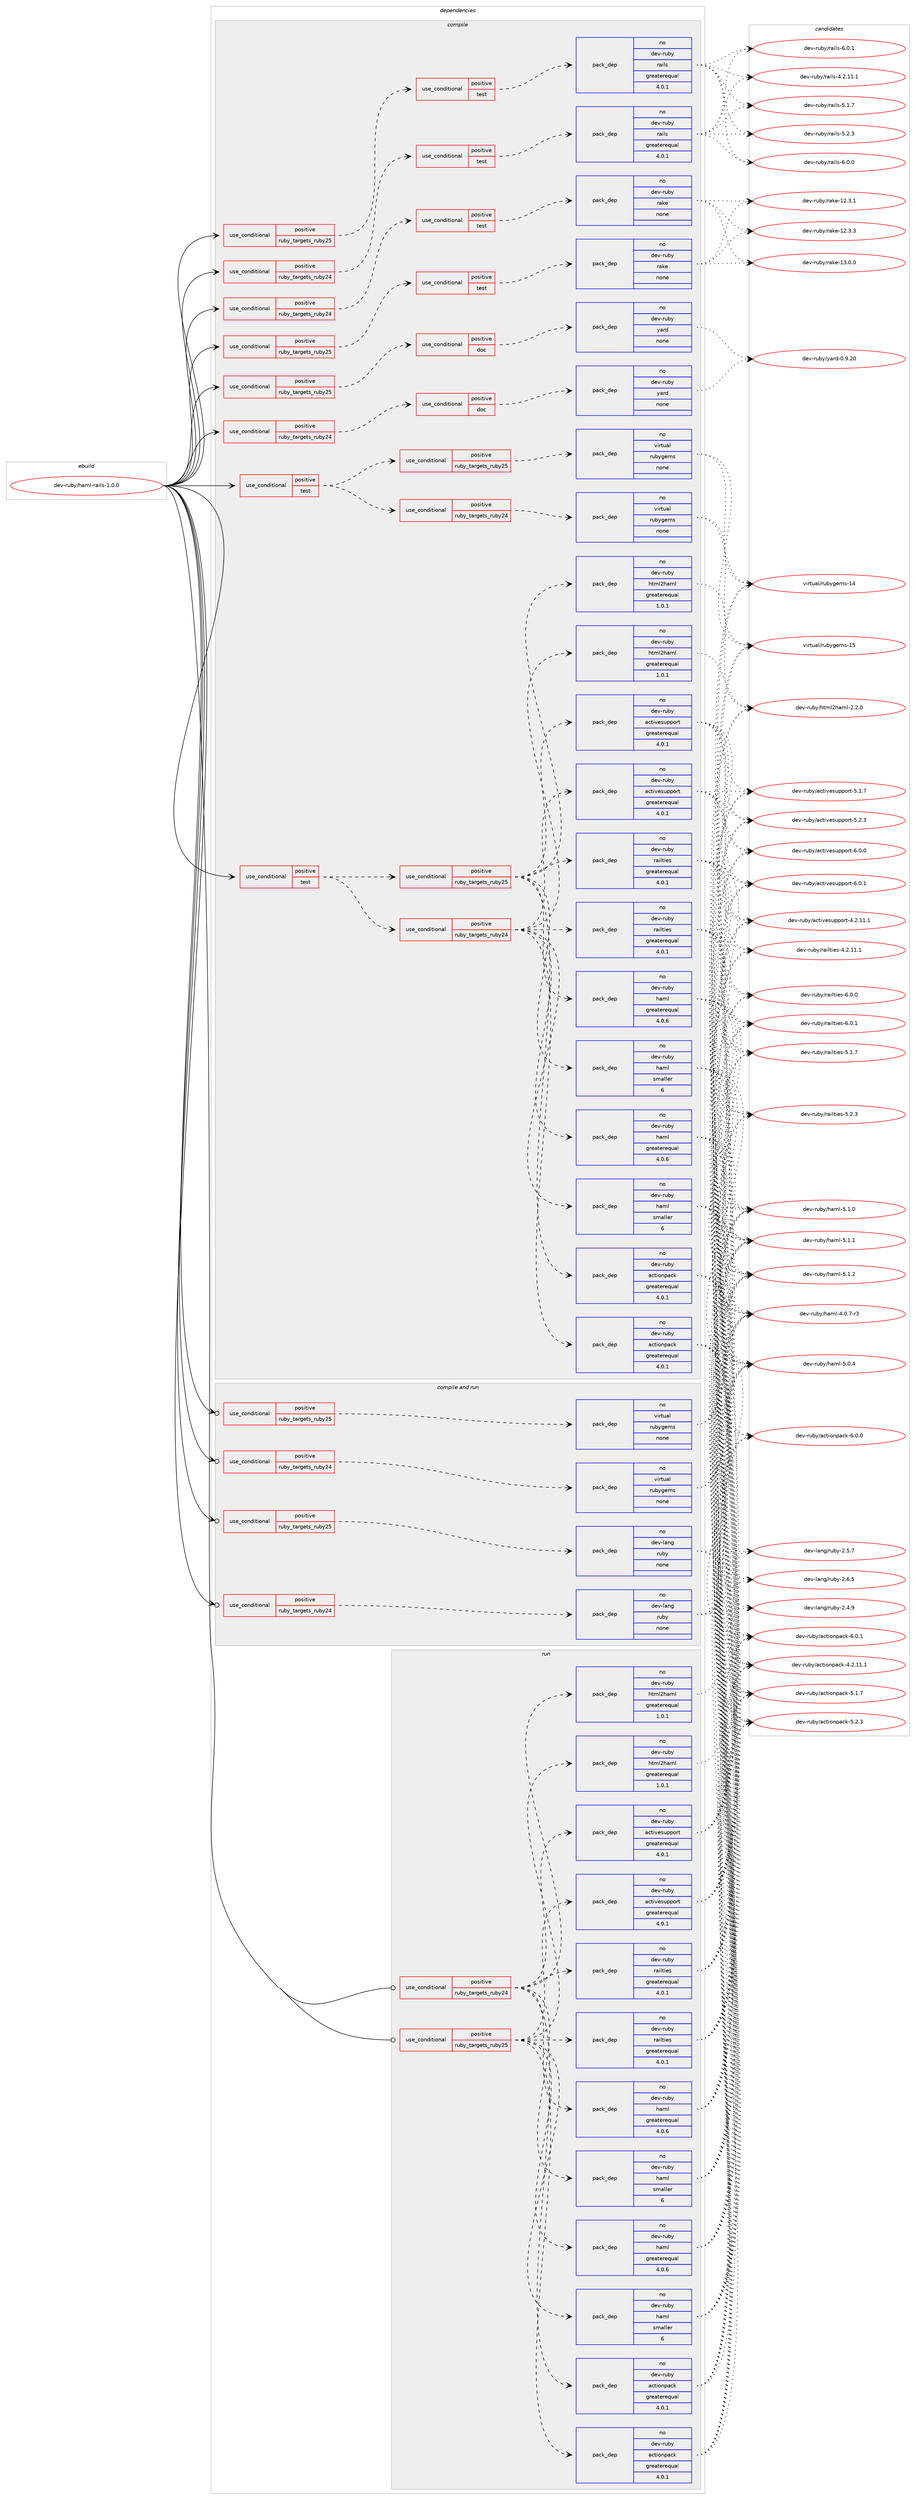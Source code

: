digraph prolog {

# *************
# Graph options
# *************

newrank=true;
concentrate=true;
compound=true;
graph [rankdir=LR,fontname=Helvetica,fontsize=10,ranksep=1.5];#, ranksep=2.5, nodesep=0.2];
edge  [arrowhead=vee];
node  [fontname=Helvetica,fontsize=10];

# **********
# The ebuild
# **********

subgraph cluster_leftcol {
color=gray;
rank=same;
label=<<i>ebuild</i>>;
id [label="dev-ruby/haml-rails-1.0.0", color=red, width=4, href="../dev-ruby/haml-rails-1.0.0.svg"];
}

# ****************
# The dependencies
# ****************

subgraph cluster_midcol {
color=gray;
label=<<i>dependencies</i>>;
subgraph cluster_compile {
fillcolor="#eeeeee";
style=filled;
label=<<i>compile</i>>;
subgraph cond164340 {
dependency689088 [label=<<TABLE BORDER="0" CELLBORDER="1" CELLSPACING="0" CELLPADDING="4"><TR><TD ROWSPAN="3" CELLPADDING="10">use_conditional</TD></TR><TR><TD>positive</TD></TR><TR><TD>ruby_targets_ruby24</TD></TR></TABLE>>, shape=none, color=red];
subgraph cond164341 {
dependency689089 [label=<<TABLE BORDER="0" CELLBORDER="1" CELLSPACING="0" CELLPADDING="4"><TR><TD ROWSPAN="3" CELLPADDING="10">use_conditional</TD></TR><TR><TD>positive</TD></TR><TR><TD>doc</TD></TR></TABLE>>, shape=none, color=red];
subgraph pack512781 {
dependency689090 [label=<<TABLE BORDER="0" CELLBORDER="1" CELLSPACING="0" CELLPADDING="4" WIDTH="220"><TR><TD ROWSPAN="6" CELLPADDING="30">pack_dep</TD></TR><TR><TD WIDTH="110">no</TD></TR><TR><TD>dev-ruby</TD></TR><TR><TD>yard</TD></TR><TR><TD>none</TD></TR><TR><TD></TD></TR></TABLE>>, shape=none, color=blue];
}
dependency689089:e -> dependency689090:w [weight=20,style="dashed",arrowhead="vee"];
}
dependency689088:e -> dependency689089:w [weight=20,style="dashed",arrowhead="vee"];
}
id:e -> dependency689088:w [weight=20,style="solid",arrowhead="vee"];
subgraph cond164342 {
dependency689091 [label=<<TABLE BORDER="0" CELLBORDER="1" CELLSPACING="0" CELLPADDING="4"><TR><TD ROWSPAN="3" CELLPADDING="10">use_conditional</TD></TR><TR><TD>positive</TD></TR><TR><TD>ruby_targets_ruby24</TD></TR></TABLE>>, shape=none, color=red];
subgraph cond164343 {
dependency689092 [label=<<TABLE BORDER="0" CELLBORDER="1" CELLSPACING="0" CELLPADDING="4"><TR><TD ROWSPAN="3" CELLPADDING="10">use_conditional</TD></TR><TR><TD>positive</TD></TR><TR><TD>test</TD></TR></TABLE>>, shape=none, color=red];
subgraph pack512782 {
dependency689093 [label=<<TABLE BORDER="0" CELLBORDER="1" CELLSPACING="0" CELLPADDING="4" WIDTH="220"><TR><TD ROWSPAN="6" CELLPADDING="30">pack_dep</TD></TR><TR><TD WIDTH="110">no</TD></TR><TR><TD>dev-ruby</TD></TR><TR><TD>rails</TD></TR><TR><TD>greaterequal</TD></TR><TR><TD>4.0.1</TD></TR></TABLE>>, shape=none, color=blue];
}
dependency689092:e -> dependency689093:w [weight=20,style="dashed",arrowhead="vee"];
}
dependency689091:e -> dependency689092:w [weight=20,style="dashed",arrowhead="vee"];
}
id:e -> dependency689091:w [weight=20,style="solid",arrowhead="vee"];
subgraph cond164344 {
dependency689094 [label=<<TABLE BORDER="0" CELLBORDER="1" CELLSPACING="0" CELLPADDING="4"><TR><TD ROWSPAN="3" CELLPADDING="10">use_conditional</TD></TR><TR><TD>positive</TD></TR><TR><TD>ruby_targets_ruby24</TD></TR></TABLE>>, shape=none, color=red];
subgraph cond164345 {
dependency689095 [label=<<TABLE BORDER="0" CELLBORDER="1" CELLSPACING="0" CELLPADDING="4"><TR><TD ROWSPAN="3" CELLPADDING="10">use_conditional</TD></TR><TR><TD>positive</TD></TR><TR><TD>test</TD></TR></TABLE>>, shape=none, color=red];
subgraph pack512783 {
dependency689096 [label=<<TABLE BORDER="0" CELLBORDER="1" CELLSPACING="0" CELLPADDING="4" WIDTH="220"><TR><TD ROWSPAN="6" CELLPADDING="30">pack_dep</TD></TR><TR><TD WIDTH="110">no</TD></TR><TR><TD>dev-ruby</TD></TR><TR><TD>rake</TD></TR><TR><TD>none</TD></TR><TR><TD></TD></TR></TABLE>>, shape=none, color=blue];
}
dependency689095:e -> dependency689096:w [weight=20,style="dashed",arrowhead="vee"];
}
dependency689094:e -> dependency689095:w [weight=20,style="dashed",arrowhead="vee"];
}
id:e -> dependency689094:w [weight=20,style="solid",arrowhead="vee"];
subgraph cond164346 {
dependency689097 [label=<<TABLE BORDER="0" CELLBORDER="1" CELLSPACING="0" CELLPADDING="4"><TR><TD ROWSPAN="3" CELLPADDING="10">use_conditional</TD></TR><TR><TD>positive</TD></TR><TR><TD>ruby_targets_ruby25</TD></TR></TABLE>>, shape=none, color=red];
subgraph cond164347 {
dependency689098 [label=<<TABLE BORDER="0" CELLBORDER="1" CELLSPACING="0" CELLPADDING="4"><TR><TD ROWSPAN="3" CELLPADDING="10">use_conditional</TD></TR><TR><TD>positive</TD></TR><TR><TD>doc</TD></TR></TABLE>>, shape=none, color=red];
subgraph pack512784 {
dependency689099 [label=<<TABLE BORDER="0" CELLBORDER="1" CELLSPACING="0" CELLPADDING="4" WIDTH="220"><TR><TD ROWSPAN="6" CELLPADDING="30">pack_dep</TD></TR><TR><TD WIDTH="110">no</TD></TR><TR><TD>dev-ruby</TD></TR><TR><TD>yard</TD></TR><TR><TD>none</TD></TR><TR><TD></TD></TR></TABLE>>, shape=none, color=blue];
}
dependency689098:e -> dependency689099:w [weight=20,style="dashed",arrowhead="vee"];
}
dependency689097:e -> dependency689098:w [weight=20,style="dashed",arrowhead="vee"];
}
id:e -> dependency689097:w [weight=20,style="solid",arrowhead="vee"];
subgraph cond164348 {
dependency689100 [label=<<TABLE BORDER="0" CELLBORDER="1" CELLSPACING="0" CELLPADDING="4"><TR><TD ROWSPAN="3" CELLPADDING="10">use_conditional</TD></TR><TR><TD>positive</TD></TR><TR><TD>ruby_targets_ruby25</TD></TR></TABLE>>, shape=none, color=red];
subgraph cond164349 {
dependency689101 [label=<<TABLE BORDER="0" CELLBORDER="1" CELLSPACING="0" CELLPADDING="4"><TR><TD ROWSPAN="3" CELLPADDING="10">use_conditional</TD></TR><TR><TD>positive</TD></TR><TR><TD>test</TD></TR></TABLE>>, shape=none, color=red];
subgraph pack512785 {
dependency689102 [label=<<TABLE BORDER="0" CELLBORDER="1" CELLSPACING="0" CELLPADDING="4" WIDTH="220"><TR><TD ROWSPAN="6" CELLPADDING="30">pack_dep</TD></TR><TR><TD WIDTH="110">no</TD></TR><TR><TD>dev-ruby</TD></TR><TR><TD>rails</TD></TR><TR><TD>greaterequal</TD></TR><TR><TD>4.0.1</TD></TR></TABLE>>, shape=none, color=blue];
}
dependency689101:e -> dependency689102:w [weight=20,style="dashed",arrowhead="vee"];
}
dependency689100:e -> dependency689101:w [weight=20,style="dashed",arrowhead="vee"];
}
id:e -> dependency689100:w [weight=20,style="solid",arrowhead="vee"];
subgraph cond164350 {
dependency689103 [label=<<TABLE BORDER="0" CELLBORDER="1" CELLSPACING="0" CELLPADDING="4"><TR><TD ROWSPAN="3" CELLPADDING="10">use_conditional</TD></TR><TR><TD>positive</TD></TR><TR><TD>ruby_targets_ruby25</TD></TR></TABLE>>, shape=none, color=red];
subgraph cond164351 {
dependency689104 [label=<<TABLE BORDER="0" CELLBORDER="1" CELLSPACING="0" CELLPADDING="4"><TR><TD ROWSPAN="3" CELLPADDING="10">use_conditional</TD></TR><TR><TD>positive</TD></TR><TR><TD>test</TD></TR></TABLE>>, shape=none, color=red];
subgraph pack512786 {
dependency689105 [label=<<TABLE BORDER="0" CELLBORDER="1" CELLSPACING="0" CELLPADDING="4" WIDTH="220"><TR><TD ROWSPAN="6" CELLPADDING="30">pack_dep</TD></TR><TR><TD WIDTH="110">no</TD></TR><TR><TD>dev-ruby</TD></TR><TR><TD>rake</TD></TR><TR><TD>none</TD></TR><TR><TD></TD></TR></TABLE>>, shape=none, color=blue];
}
dependency689104:e -> dependency689105:w [weight=20,style="dashed",arrowhead="vee"];
}
dependency689103:e -> dependency689104:w [weight=20,style="dashed",arrowhead="vee"];
}
id:e -> dependency689103:w [weight=20,style="solid",arrowhead="vee"];
subgraph cond164352 {
dependency689106 [label=<<TABLE BORDER="0" CELLBORDER="1" CELLSPACING="0" CELLPADDING="4"><TR><TD ROWSPAN="3" CELLPADDING="10">use_conditional</TD></TR><TR><TD>positive</TD></TR><TR><TD>test</TD></TR></TABLE>>, shape=none, color=red];
subgraph cond164353 {
dependency689107 [label=<<TABLE BORDER="0" CELLBORDER="1" CELLSPACING="0" CELLPADDING="4"><TR><TD ROWSPAN="3" CELLPADDING="10">use_conditional</TD></TR><TR><TD>positive</TD></TR><TR><TD>ruby_targets_ruby24</TD></TR></TABLE>>, shape=none, color=red];
subgraph pack512787 {
dependency689108 [label=<<TABLE BORDER="0" CELLBORDER="1" CELLSPACING="0" CELLPADDING="4" WIDTH="220"><TR><TD ROWSPAN="6" CELLPADDING="30">pack_dep</TD></TR><TR><TD WIDTH="110">no</TD></TR><TR><TD>dev-ruby</TD></TR><TR><TD>actionpack</TD></TR><TR><TD>greaterequal</TD></TR><TR><TD>4.0.1</TD></TR></TABLE>>, shape=none, color=blue];
}
dependency689107:e -> dependency689108:w [weight=20,style="dashed",arrowhead="vee"];
subgraph pack512788 {
dependency689109 [label=<<TABLE BORDER="0" CELLBORDER="1" CELLSPACING="0" CELLPADDING="4" WIDTH="220"><TR><TD ROWSPAN="6" CELLPADDING="30">pack_dep</TD></TR><TR><TD WIDTH="110">no</TD></TR><TR><TD>dev-ruby</TD></TR><TR><TD>activesupport</TD></TR><TR><TD>greaterequal</TD></TR><TR><TD>4.0.1</TD></TR></TABLE>>, shape=none, color=blue];
}
dependency689107:e -> dependency689109:w [weight=20,style="dashed",arrowhead="vee"];
subgraph pack512789 {
dependency689110 [label=<<TABLE BORDER="0" CELLBORDER="1" CELLSPACING="0" CELLPADDING="4" WIDTH="220"><TR><TD ROWSPAN="6" CELLPADDING="30">pack_dep</TD></TR><TR><TD WIDTH="110">no</TD></TR><TR><TD>dev-ruby</TD></TR><TR><TD>railties</TD></TR><TR><TD>greaterequal</TD></TR><TR><TD>4.0.1</TD></TR></TABLE>>, shape=none, color=blue];
}
dependency689107:e -> dependency689110:w [weight=20,style="dashed",arrowhead="vee"];
subgraph pack512790 {
dependency689111 [label=<<TABLE BORDER="0" CELLBORDER="1" CELLSPACING="0" CELLPADDING="4" WIDTH="220"><TR><TD ROWSPAN="6" CELLPADDING="30">pack_dep</TD></TR><TR><TD WIDTH="110">no</TD></TR><TR><TD>dev-ruby</TD></TR><TR><TD>haml</TD></TR><TR><TD>greaterequal</TD></TR><TR><TD>4.0.6</TD></TR></TABLE>>, shape=none, color=blue];
}
dependency689107:e -> dependency689111:w [weight=20,style="dashed",arrowhead="vee"];
subgraph pack512791 {
dependency689112 [label=<<TABLE BORDER="0" CELLBORDER="1" CELLSPACING="0" CELLPADDING="4" WIDTH="220"><TR><TD ROWSPAN="6" CELLPADDING="30">pack_dep</TD></TR><TR><TD WIDTH="110">no</TD></TR><TR><TD>dev-ruby</TD></TR><TR><TD>haml</TD></TR><TR><TD>smaller</TD></TR><TR><TD>6</TD></TR></TABLE>>, shape=none, color=blue];
}
dependency689107:e -> dependency689112:w [weight=20,style="dashed",arrowhead="vee"];
subgraph pack512792 {
dependency689113 [label=<<TABLE BORDER="0" CELLBORDER="1" CELLSPACING="0" CELLPADDING="4" WIDTH="220"><TR><TD ROWSPAN="6" CELLPADDING="30">pack_dep</TD></TR><TR><TD WIDTH="110">no</TD></TR><TR><TD>dev-ruby</TD></TR><TR><TD>html2haml</TD></TR><TR><TD>greaterequal</TD></TR><TR><TD>1.0.1</TD></TR></TABLE>>, shape=none, color=blue];
}
dependency689107:e -> dependency689113:w [weight=20,style="dashed",arrowhead="vee"];
}
dependency689106:e -> dependency689107:w [weight=20,style="dashed",arrowhead="vee"];
subgraph cond164354 {
dependency689114 [label=<<TABLE BORDER="0" CELLBORDER="1" CELLSPACING="0" CELLPADDING="4"><TR><TD ROWSPAN="3" CELLPADDING="10">use_conditional</TD></TR><TR><TD>positive</TD></TR><TR><TD>ruby_targets_ruby25</TD></TR></TABLE>>, shape=none, color=red];
subgraph pack512793 {
dependency689115 [label=<<TABLE BORDER="0" CELLBORDER="1" CELLSPACING="0" CELLPADDING="4" WIDTH="220"><TR><TD ROWSPAN="6" CELLPADDING="30">pack_dep</TD></TR><TR><TD WIDTH="110">no</TD></TR><TR><TD>dev-ruby</TD></TR><TR><TD>actionpack</TD></TR><TR><TD>greaterequal</TD></TR><TR><TD>4.0.1</TD></TR></TABLE>>, shape=none, color=blue];
}
dependency689114:e -> dependency689115:w [weight=20,style="dashed",arrowhead="vee"];
subgraph pack512794 {
dependency689116 [label=<<TABLE BORDER="0" CELLBORDER="1" CELLSPACING="0" CELLPADDING="4" WIDTH="220"><TR><TD ROWSPAN="6" CELLPADDING="30">pack_dep</TD></TR><TR><TD WIDTH="110">no</TD></TR><TR><TD>dev-ruby</TD></TR><TR><TD>activesupport</TD></TR><TR><TD>greaterequal</TD></TR><TR><TD>4.0.1</TD></TR></TABLE>>, shape=none, color=blue];
}
dependency689114:e -> dependency689116:w [weight=20,style="dashed",arrowhead="vee"];
subgraph pack512795 {
dependency689117 [label=<<TABLE BORDER="0" CELLBORDER="1" CELLSPACING="0" CELLPADDING="4" WIDTH="220"><TR><TD ROWSPAN="6" CELLPADDING="30">pack_dep</TD></TR><TR><TD WIDTH="110">no</TD></TR><TR><TD>dev-ruby</TD></TR><TR><TD>railties</TD></TR><TR><TD>greaterequal</TD></TR><TR><TD>4.0.1</TD></TR></TABLE>>, shape=none, color=blue];
}
dependency689114:e -> dependency689117:w [weight=20,style="dashed",arrowhead="vee"];
subgraph pack512796 {
dependency689118 [label=<<TABLE BORDER="0" CELLBORDER="1" CELLSPACING="0" CELLPADDING="4" WIDTH="220"><TR><TD ROWSPAN="6" CELLPADDING="30">pack_dep</TD></TR><TR><TD WIDTH="110">no</TD></TR><TR><TD>dev-ruby</TD></TR><TR><TD>haml</TD></TR><TR><TD>greaterequal</TD></TR><TR><TD>4.0.6</TD></TR></TABLE>>, shape=none, color=blue];
}
dependency689114:e -> dependency689118:w [weight=20,style="dashed",arrowhead="vee"];
subgraph pack512797 {
dependency689119 [label=<<TABLE BORDER="0" CELLBORDER="1" CELLSPACING="0" CELLPADDING="4" WIDTH="220"><TR><TD ROWSPAN="6" CELLPADDING="30">pack_dep</TD></TR><TR><TD WIDTH="110">no</TD></TR><TR><TD>dev-ruby</TD></TR><TR><TD>haml</TD></TR><TR><TD>smaller</TD></TR><TR><TD>6</TD></TR></TABLE>>, shape=none, color=blue];
}
dependency689114:e -> dependency689119:w [weight=20,style="dashed",arrowhead="vee"];
subgraph pack512798 {
dependency689120 [label=<<TABLE BORDER="0" CELLBORDER="1" CELLSPACING="0" CELLPADDING="4" WIDTH="220"><TR><TD ROWSPAN="6" CELLPADDING="30">pack_dep</TD></TR><TR><TD WIDTH="110">no</TD></TR><TR><TD>dev-ruby</TD></TR><TR><TD>html2haml</TD></TR><TR><TD>greaterequal</TD></TR><TR><TD>1.0.1</TD></TR></TABLE>>, shape=none, color=blue];
}
dependency689114:e -> dependency689120:w [weight=20,style="dashed",arrowhead="vee"];
}
dependency689106:e -> dependency689114:w [weight=20,style="dashed",arrowhead="vee"];
}
id:e -> dependency689106:w [weight=20,style="solid",arrowhead="vee"];
subgraph cond164355 {
dependency689121 [label=<<TABLE BORDER="0" CELLBORDER="1" CELLSPACING="0" CELLPADDING="4"><TR><TD ROWSPAN="3" CELLPADDING="10">use_conditional</TD></TR><TR><TD>positive</TD></TR><TR><TD>test</TD></TR></TABLE>>, shape=none, color=red];
subgraph cond164356 {
dependency689122 [label=<<TABLE BORDER="0" CELLBORDER="1" CELLSPACING="0" CELLPADDING="4"><TR><TD ROWSPAN="3" CELLPADDING="10">use_conditional</TD></TR><TR><TD>positive</TD></TR><TR><TD>ruby_targets_ruby24</TD></TR></TABLE>>, shape=none, color=red];
subgraph pack512799 {
dependency689123 [label=<<TABLE BORDER="0" CELLBORDER="1" CELLSPACING="0" CELLPADDING="4" WIDTH="220"><TR><TD ROWSPAN="6" CELLPADDING="30">pack_dep</TD></TR><TR><TD WIDTH="110">no</TD></TR><TR><TD>virtual</TD></TR><TR><TD>rubygems</TD></TR><TR><TD>none</TD></TR><TR><TD></TD></TR></TABLE>>, shape=none, color=blue];
}
dependency689122:e -> dependency689123:w [weight=20,style="dashed",arrowhead="vee"];
}
dependency689121:e -> dependency689122:w [weight=20,style="dashed",arrowhead="vee"];
subgraph cond164357 {
dependency689124 [label=<<TABLE BORDER="0" CELLBORDER="1" CELLSPACING="0" CELLPADDING="4"><TR><TD ROWSPAN="3" CELLPADDING="10">use_conditional</TD></TR><TR><TD>positive</TD></TR><TR><TD>ruby_targets_ruby25</TD></TR></TABLE>>, shape=none, color=red];
subgraph pack512800 {
dependency689125 [label=<<TABLE BORDER="0" CELLBORDER="1" CELLSPACING="0" CELLPADDING="4" WIDTH="220"><TR><TD ROWSPAN="6" CELLPADDING="30">pack_dep</TD></TR><TR><TD WIDTH="110">no</TD></TR><TR><TD>virtual</TD></TR><TR><TD>rubygems</TD></TR><TR><TD>none</TD></TR><TR><TD></TD></TR></TABLE>>, shape=none, color=blue];
}
dependency689124:e -> dependency689125:w [weight=20,style="dashed",arrowhead="vee"];
}
dependency689121:e -> dependency689124:w [weight=20,style="dashed",arrowhead="vee"];
}
id:e -> dependency689121:w [weight=20,style="solid",arrowhead="vee"];
}
subgraph cluster_compileandrun {
fillcolor="#eeeeee";
style=filled;
label=<<i>compile and run</i>>;
subgraph cond164358 {
dependency689126 [label=<<TABLE BORDER="0" CELLBORDER="1" CELLSPACING="0" CELLPADDING="4"><TR><TD ROWSPAN="3" CELLPADDING="10">use_conditional</TD></TR><TR><TD>positive</TD></TR><TR><TD>ruby_targets_ruby24</TD></TR></TABLE>>, shape=none, color=red];
subgraph pack512801 {
dependency689127 [label=<<TABLE BORDER="0" CELLBORDER="1" CELLSPACING="0" CELLPADDING="4" WIDTH="220"><TR><TD ROWSPAN="6" CELLPADDING="30">pack_dep</TD></TR><TR><TD WIDTH="110">no</TD></TR><TR><TD>dev-lang</TD></TR><TR><TD>ruby</TD></TR><TR><TD>none</TD></TR><TR><TD></TD></TR></TABLE>>, shape=none, color=blue];
}
dependency689126:e -> dependency689127:w [weight=20,style="dashed",arrowhead="vee"];
}
id:e -> dependency689126:w [weight=20,style="solid",arrowhead="odotvee"];
subgraph cond164359 {
dependency689128 [label=<<TABLE BORDER="0" CELLBORDER="1" CELLSPACING="0" CELLPADDING="4"><TR><TD ROWSPAN="3" CELLPADDING="10">use_conditional</TD></TR><TR><TD>positive</TD></TR><TR><TD>ruby_targets_ruby24</TD></TR></TABLE>>, shape=none, color=red];
subgraph pack512802 {
dependency689129 [label=<<TABLE BORDER="0" CELLBORDER="1" CELLSPACING="0" CELLPADDING="4" WIDTH="220"><TR><TD ROWSPAN="6" CELLPADDING="30">pack_dep</TD></TR><TR><TD WIDTH="110">no</TD></TR><TR><TD>virtual</TD></TR><TR><TD>rubygems</TD></TR><TR><TD>none</TD></TR><TR><TD></TD></TR></TABLE>>, shape=none, color=blue];
}
dependency689128:e -> dependency689129:w [weight=20,style="dashed",arrowhead="vee"];
}
id:e -> dependency689128:w [weight=20,style="solid",arrowhead="odotvee"];
subgraph cond164360 {
dependency689130 [label=<<TABLE BORDER="0" CELLBORDER="1" CELLSPACING="0" CELLPADDING="4"><TR><TD ROWSPAN="3" CELLPADDING="10">use_conditional</TD></TR><TR><TD>positive</TD></TR><TR><TD>ruby_targets_ruby25</TD></TR></TABLE>>, shape=none, color=red];
subgraph pack512803 {
dependency689131 [label=<<TABLE BORDER="0" CELLBORDER="1" CELLSPACING="0" CELLPADDING="4" WIDTH="220"><TR><TD ROWSPAN="6" CELLPADDING="30">pack_dep</TD></TR><TR><TD WIDTH="110">no</TD></TR><TR><TD>dev-lang</TD></TR><TR><TD>ruby</TD></TR><TR><TD>none</TD></TR><TR><TD></TD></TR></TABLE>>, shape=none, color=blue];
}
dependency689130:e -> dependency689131:w [weight=20,style="dashed",arrowhead="vee"];
}
id:e -> dependency689130:w [weight=20,style="solid",arrowhead="odotvee"];
subgraph cond164361 {
dependency689132 [label=<<TABLE BORDER="0" CELLBORDER="1" CELLSPACING="0" CELLPADDING="4"><TR><TD ROWSPAN="3" CELLPADDING="10">use_conditional</TD></TR><TR><TD>positive</TD></TR><TR><TD>ruby_targets_ruby25</TD></TR></TABLE>>, shape=none, color=red];
subgraph pack512804 {
dependency689133 [label=<<TABLE BORDER="0" CELLBORDER="1" CELLSPACING="0" CELLPADDING="4" WIDTH="220"><TR><TD ROWSPAN="6" CELLPADDING="30">pack_dep</TD></TR><TR><TD WIDTH="110">no</TD></TR><TR><TD>virtual</TD></TR><TR><TD>rubygems</TD></TR><TR><TD>none</TD></TR><TR><TD></TD></TR></TABLE>>, shape=none, color=blue];
}
dependency689132:e -> dependency689133:w [weight=20,style="dashed",arrowhead="vee"];
}
id:e -> dependency689132:w [weight=20,style="solid",arrowhead="odotvee"];
}
subgraph cluster_run {
fillcolor="#eeeeee";
style=filled;
label=<<i>run</i>>;
subgraph cond164362 {
dependency689134 [label=<<TABLE BORDER="0" CELLBORDER="1" CELLSPACING="0" CELLPADDING="4"><TR><TD ROWSPAN="3" CELLPADDING="10">use_conditional</TD></TR><TR><TD>positive</TD></TR><TR><TD>ruby_targets_ruby24</TD></TR></TABLE>>, shape=none, color=red];
subgraph pack512805 {
dependency689135 [label=<<TABLE BORDER="0" CELLBORDER="1" CELLSPACING="0" CELLPADDING="4" WIDTH="220"><TR><TD ROWSPAN="6" CELLPADDING="30">pack_dep</TD></TR><TR><TD WIDTH="110">no</TD></TR><TR><TD>dev-ruby</TD></TR><TR><TD>actionpack</TD></TR><TR><TD>greaterequal</TD></TR><TR><TD>4.0.1</TD></TR></TABLE>>, shape=none, color=blue];
}
dependency689134:e -> dependency689135:w [weight=20,style="dashed",arrowhead="vee"];
subgraph pack512806 {
dependency689136 [label=<<TABLE BORDER="0" CELLBORDER="1" CELLSPACING="0" CELLPADDING="4" WIDTH="220"><TR><TD ROWSPAN="6" CELLPADDING="30">pack_dep</TD></TR><TR><TD WIDTH="110">no</TD></TR><TR><TD>dev-ruby</TD></TR><TR><TD>activesupport</TD></TR><TR><TD>greaterequal</TD></TR><TR><TD>4.0.1</TD></TR></TABLE>>, shape=none, color=blue];
}
dependency689134:e -> dependency689136:w [weight=20,style="dashed",arrowhead="vee"];
subgraph pack512807 {
dependency689137 [label=<<TABLE BORDER="0" CELLBORDER="1" CELLSPACING="0" CELLPADDING="4" WIDTH="220"><TR><TD ROWSPAN="6" CELLPADDING="30">pack_dep</TD></TR><TR><TD WIDTH="110">no</TD></TR><TR><TD>dev-ruby</TD></TR><TR><TD>railties</TD></TR><TR><TD>greaterequal</TD></TR><TR><TD>4.0.1</TD></TR></TABLE>>, shape=none, color=blue];
}
dependency689134:e -> dependency689137:w [weight=20,style="dashed",arrowhead="vee"];
subgraph pack512808 {
dependency689138 [label=<<TABLE BORDER="0" CELLBORDER="1" CELLSPACING="0" CELLPADDING="4" WIDTH="220"><TR><TD ROWSPAN="6" CELLPADDING="30">pack_dep</TD></TR><TR><TD WIDTH="110">no</TD></TR><TR><TD>dev-ruby</TD></TR><TR><TD>haml</TD></TR><TR><TD>greaterequal</TD></TR><TR><TD>4.0.6</TD></TR></TABLE>>, shape=none, color=blue];
}
dependency689134:e -> dependency689138:w [weight=20,style="dashed",arrowhead="vee"];
subgraph pack512809 {
dependency689139 [label=<<TABLE BORDER="0" CELLBORDER="1" CELLSPACING="0" CELLPADDING="4" WIDTH="220"><TR><TD ROWSPAN="6" CELLPADDING="30">pack_dep</TD></TR><TR><TD WIDTH="110">no</TD></TR><TR><TD>dev-ruby</TD></TR><TR><TD>haml</TD></TR><TR><TD>smaller</TD></TR><TR><TD>6</TD></TR></TABLE>>, shape=none, color=blue];
}
dependency689134:e -> dependency689139:w [weight=20,style="dashed",arrowhead="vee"];
subgraph pack512810 {
dependency689140 [label=<<TABLE BORDER="0" CELLBORDER="1" CELLSPACING="0" CELLPADDING="4" WIDTH="220"><TR><TD ROWSPAN="6" CELLPADDING="30">pack_dep</TD></TR><TR><TD WIDTH="110">no</TD></TR><TR><TD>dev-ruby</TD></TR><TR><TD>html2haml</TD></TR><TR><TD>greaterequal</TD></TR><TR><TD>1.0.1</TD></TR></TABLE>>, shape=none, color=blue];
}
dependency689134:e -> dependency689140:w [weight=20,style="dashed",arrowhead="vee"];
}
id:e -> dependency689134:w [weight=20,style="solid",arrowhead="odot"];
subgraph cond164363 {
dependency689141 [label=<<TABLE BORDER="0" CELLBORDER="1" CELLSPACING="0" CELLPADDING="4"><TR><TD ROWSPAN="3" CELLPADDING="10">use_conditional</TD></TR><TR><TD>positive</TD></TR><TR><TD>ruby_targets_ruby25</TD></TR></TABLE>>, shape=none, color=red];
subgraph pack512811 {
dependency689142 [label=<<TABLE BORDER="0" CELLBORDER="1" CELLSPACING="0" CELLPADDING="4" WIDTH="220"><TR><TD ROWSPAN="6" CELLPADDING="30">pack_dep</TD></TR><TR><TD WIDTH="110">no</TD></TR><TR><TD>dev-ruby</TD></TR><TR><TD>actionpack</TD></TR><TR><TD>greaterequal</TD></TR><TR><TD>4.0.1</TD></TR></TABLE>>, shape=none, color=blue];
}
dependency689141:e -> dependency689142:w [weight=20,style="dashed",arrowhead="vee"];
subgraph pack512812 {
dependency689143 [label=<<TABLE BORDER="0" CELLBORDER="1" CELLSPACING="0" CELLPADDING="4" WIDTH="220"><TR><TD ROWSPAN="6" CELLPADDING="30">pack_dep</TD></TR><TR><TD WIDTH="110">no</TD></TR><TR><TD>dev-ruby</TD></TR><TR><TD>activesupport</TD></TR><TR><TD>greaterequal</TD></TR><TR><TD>4.0.1</TD></TR></TABLE>>, shape=none, color=blue];
}
dependency689141:e -> dependency689143:w [weight=20,style="dashed",arrowhead="vee"];
subgraph pack512813 {
dependency689144 [label=<<TABLE BORDER="0" CELLBORDER="1" CELLSPACING="0" CELLPADDING="4" WIDTH="220"><TR><TD ROWSPAN="6" CELLPADDING="30">pack_dep</TD></TR><TR><TD WIDTH="110">no</TD></TR><TR><TD>dev-ruby</TD></TR><TR><TD>railties</TD></TR><TR><TD>greaterequal</TD></TR><TR><TD>4.0.1</TD></TR></TABLE>>, shape=none, color=blue];
}
dependency689141:e -> dependency689144:w [weight=20,style="dashed",arrowhead="vee"];
subgraph pack512814 {
dependency689145 [label=<<TABLE BORDER="0" CELLBORDER="1" CELLSPACING="0" CELLPADDING="4" WIDTH="220"><TR><TD ROWSPAN="6" CELLPADDING="30">pack_dep</TD></TR><TR><TD WIDTH="110">no</TD></TR><TR><TD>dev-ruby</TD></TR><TR><TD>haml</TD></TR><TR><TD>greaterequal</TD></TR><TR><TD>4.0.6</TD></TR></TABLE>>, shape=none, color=blue];
}
dependency689141:e -> dependency689145:w [weight=20,style="dashed",arrowhead="vee"];
subgraph pack512815 {
dependency689146 [label=<<TABLE BORDER="0" CELLBORDER="1" CELLSPACING="0" CELLPADDING="4" WIDTH="220"><TR><TD ROWSPAN="6" CELLPADDING="30">pack_dep</TD></TR><TR><TD WIDTH="110">no</TD></TR><TR><TD>dev-ruby</TD></TR><TR><TD>haml</TD></TR><TR><TD>smaller</TD></TR><TR><TD>6</TD></TR></TABLE>>, shape=none, color=blue];
}
dependency689141:e -> dependency689146:w [weight=20,style="dashed",arrowhead="vee"];
subgraph pack512816 {
dependency689147 [label=<<TABLE BORDER="0" CELLBORDER="1" CELLSPACING="0" CELLPADDING="4" WIDTH="220"><TR><TD ROWSPAN="6" CELLPADDING="30">pack_dep</TD></TR><TR><TD WIDTH="110">no</TD></TR><TR><TD>dev-ruby</TD></TR><TR><TD>html2haml</TD></TR><TR><TD>greaterequal</TD></TR><TR><TD>1.0.1</TD></TR></TABLE>>, shape=none, color=blue];
}
dependency689141:e -> dependency689147:w [weight=20,style="dashed",arrowhead="vee"];
}
id:e -> dependency689141:w [weight=20,style="solid",arrowhead="odot"];
}
}

# **************
# The candidates
# **************

subgraph cluster_choices {
rank=same;
color=gray;
label=<<i>candidates</i>>;

subgraph choice512781 {
color=black;
nodesep=1;
choice1001011184511411798121471219711410045484657465048 [label="dev-ruby/yard-0.9.20", color=red, width=4,href="../dev-ruby/yard-0.9.20.svg"];
dependency689090:e -> choice1001011184511411798121471219711410045484657465048:w [style=dotted,weight="100"];
}
subgraph choice512782 {
color=black;
nodesep=1;
choice10010111845114117981214711497105108115455246504649494649 [label="dev-ruby/rails-4.2.11.1", color=red, width=4,href="../dev-ruby/rails-4.2.11.1.svg"];
choice10010111845114117981214711497105108115455346494655 [label="dev-ruby/rails-5.1.7", color=red, width=4,href="../dev-ruby/rails-5.1.7.svg"];
choice10010111845114117981214711497105108115455346504651 [label="dev-ruby/rails-5.2.3", color=red, width=4,href="../dev-ruby/rails-5.2.3.svg"];
choice10010111845114117981214711497105108115455446484648 [label="dev-ruby/rails-6.0.0", color=red, width=4,href="../dev-ruby/rails-6.0.0.svg"];
choice10010111845114117981214711497105108115455446484649 [label="dev-ruby/rails-6.0.1", color=red, width=4,href="../dev-ruby/rails-6.0.1.svg"];
dependency689093:e -> choice10010111845114117981214711497105108115455246504649494649:w [style=dotted,weight="100"];
dependency689093:e -> choice10010111845114117981214711497105108115455346494655:w [style=dotted,weight="100"];
dependency689093:e -> choice10010111845114117981214711497105108115455346504651:w [style=dotted,weight="100"];
dependency689093:e -> choice10010111845114117981214711497105108115455446484648:w [style=dotted,weight="100"];
dependency689093:e -> choice10010111845114117981214711497105108115455446484649:w [style=dotted,weight="100"];
}
subgraph choice512783 {
color=black;
nodesep=1;
choice1001011184511411798121471149710710145495046514649 [label="dev-ruby/rake-12.3.1", color=red, width=4,href="../dev-ruby/rake-12.3.1.svg"];
choice1001011184511411798121471149710710145495046514651 [label="dev-ruby/rake-12.3.3", color=red, width=4,href="../dev-ruby/rake-12.3.3.svg"];
choice1001011184511411798121471149710710145495146484648 [label="dev-ruby/rake-13.0.0", color=red, width=4,href="../dev-ruby/rake-13.0.0.svg"];
dependency689096:e -> choice1001011184511411798121471149710710145495046514649:w [style=dotted,weight="100"];
dependency689096:e -> choice1001011184511411798121471149710710145495046514651:w [style=dotted,weight="100"];
dependency689096:e -> choice1001011184511411798121471149710710145495146484648:w [style=dotted,weight="100"];
}
subgraph choice512784 {
color=black;
nodesep=1;
choice1001011184511411798121471219711410045484657465048 [label="dev-ruby/yard-0.9.20", color=red, width=4,href="../dev-ruby/yard-0.9.20.svg"];
dependency689099:e -> choice1001011184511411798121471219711410045484657465048:w [style=dotted,weight="100"];
}
subgraph choice512785 {
color=black;
nodesep=1;
choice10010111845114117981214711497105108115455246504649494649 [label="dev-ruby/rails-4.2.11.1", color=red, width=4,href="../dev-ruby/rails-4.2.11.1.svg"];
choice10010111845114117981214711497105108115455346494655 [label="dev-ruby/rails-5.1.7", color=red, width=4,href="../dev-ruby/rails-5.1.7.svg"];
choice10010111845114117981214711497105108115455346504651 [label="dev-ruby/rails-5.2.3", color=red, width=4,href="../dev-ruby/rails-5.2.3.svg"];
choice10010111845114117981214711497105108115455446484648 [label="dev-ruby/rails-6.0.0", color=red, width=4,href="../dev-ruby/rails-6.0.0.svg"];
choice10010111845114117981214711497105108115455446484649 [label="dev-ruby/rails-6.0.1", color=red, width=4,href="../dev-ruby/rails-6.0.1.svg"];
dependency689102:e -> choice10010111845114117981214711497105108115455246504649494649:w [style=dotted,weight="100"];
dependency689102:e -> choice10010111845114117981214711497105108115455346494655:w [style=dotted,weight="100"];
dependency689102:e -> choice10010111845114117981214711497105108115455346504651:w [style=dotted,weight="100"];
dependency689102:e -> choice10010111845114117981214711497105108115455446484648:w [style=dotted,weight="100"];
dependency689102:e -> choice10010111845114117981214711497105108115455446484649:w [style=dotted,weight="100"];
}
subgraph choice512786 {
color=black;
nodesep=1;
choice1001011184511411798121471149710710145495046514649 [label="dev-ruby/rake-12.3.1", color=red, width=4,href="../dev-ruby/rake-12.3.1.svg"];
choice1001011184511411798121471149710710145495046514651 [label="dev-ruby/rake-12.3.3", color=red, width=4,href="../dev-ruby/rake-12.3.3.svg"];
choice1001011184511411798121471149710710145495146484648 [label="dev-ruby/rake-13.0.0", color=red, width=4,href="../dev-ruby/rake-13.0.0.svg"];
dependency689105:e -> choice1001011184511411798121471149710710145495046514649:w [style=dotted,weight="100"];
dependency689105:e -> choice1001011184511411798121471149710710145495046514651:w [style=dotted,weight="100"];
dependency689105:e -> choice1001011184511411798121471149710710145495146484648:w [style=dotted,weight="100"];
}
subgraph choice512787 {
color=black;
nodesep=1;
choice10010111845114117981214797991161051111101129799107455246504649494649 [label="dev-ruby/actionpack-4.2.11.1", color=red, width=4,href="../dev-ruby/actionpack-4.2.11.1.svg"];
choice10010111845114117981214797991161051111101129799107455346494655 [label="dev-ruby/actionpack-5.1.7", color=red, width=4,href="../dev-ruby/actionpack-5.1.7.svg"];
choice10010111845114117981214797991161051111101129799107455346504651 [label="dev-ruby/actionpack-5.2.3", color=red, width=4,href="../dev-ruby/actionpack-5.2.3.svg"];
choice10010111845114117981214797991161051111101129799107455446484648 [label="dev-ruby/actionpack-6.0.0", color=red, width=4,href="../dev-ruby/actionpack-6.0.0.svg"];
choice10010111845114117981214797991161051111101129799107455446484649 [label="dev-ruby/actionpack-6.0.1", color=red, width=4,href="../dev-ruby/actionpack-6.0.1.svg"];
dependency689108:e -> choice10010111845114117981214797991161051111101129799107455246504649494649:w [style=dotted,weight="100"];
dependency689108:e -> choice10010111845114117981214797991161051111101129799107455346494655:w [style=dotted,weight="100"];
dependency689108:e -> choice10010111845114117981214797991161051111101129799107455346504651:w [style=dotted,weight="100"];
dependency689108:e -> choice10010111845114117981214797991161051111101129799107455446484648:w [style=dotted,weight="100"];
dependency689108:e -> choice10010111845114117981214797991161051111101129799107455446484649:w [style=dotted,weight="100"];
}
subgraph choice512788 {
color=black;
nodesep=1;
choice1001011184511411798121479799116105118101115117112112111114116455246504649494649 [label="dev-ruby/activesupport-4.2.11.1", color=red, width=4,href="../dev-ruby/activesupport-4.2.11.1.svg"];
choice1001011184511411798121479799116105118101115117112112111114116455346494655 [label="dev-ruby/activesupport-5.1.7", color=red, width=4,href="../dev-ruby/activesupport-5.1.7.svg"];
choice1001011184511411798121479799116105118101115117112112111114116455346504651 [label="dev-ruby/activesupport-5.2.3", color=red, width=4,href="../dev-ruby/activesupport-5.2.3.svg"];
choice1001011184511411798121479799116105118101115117112112111114116455446484648 [label="dev-ruby/activesupport-6.0.0", color=red, width=4,href="../dev-ruby/activesupport-6.0.0.svg"];
choice1001011184511411798121479799116105118101115117112112111114116455446484649 [label="dev-ruby/activesupport-6.0.1", color=red, width=4,href="../dev-ruby/activesupport-6.0.1.svg"];
dependency689109:e -> choice1001011184511411798121479799116105118101115117112112111114116455246504649494649:w [style=dotted,weight="100"];
dependency689109:e -> choice1001011184511411798121479799116105118101115117112112111114116455346494655:w [style=dotted,weight="100"];
dependency689109:e -> choice1001011184511411798121479799116105118101115117112112111114116455346504651:w [style=dotted,weight="100"];
dependency689109:e -> choice1001011184511411798121479799116105118101115117112112111114116455446484648:w [style=dotted,weight="100"];
dependency689109:e -> choice1001011184511411798121479799116105118101115117112112111114116455446484649:w [style=dotted,weight="100"];
}
subgraph choice512789 {
color=black;
nodesep=1;
choice10010111845114117981214711497105108116105101115455246504649494649 [label="dev-ruby/railties-4.2.11.1", color=red, width=4,href="../dev-ruby/railties-4.2.11.1.svg"];
choice10010111845114117981214711497105108116105101115455346494655 [label="dev-ruby/railties-5.1.7", color=red, width=4,href="../dev-ruby/railties-5.1.7.svg"];
choice10010111845114117981214711497105108116105101115455346504651 [label="dev-ruby/railties-5.2.3", color=red, width=4,href="../dev-ruby/railties-5.2.3.svg"];
choice10010111845114117981214711497105108116105101115455446484648 [label="dev-ruby/railties-6.0.0", color=red, width=4,href="../dev-ruby/railties-6.0.0.svg"];
choice10010111845114117981214711497105108116105101115455446484649 [label="dev-ruby/railties-6.0.1", color=red, width=4,href="../dev-ruby/railties-6.0.1.svg"];
dependency689110:e -> choice10010111845114117981214711497105108116105101115455246504649494649:w [style=dotted,weight="100"];
dependency689110:e -> choice10010111845114117981214711497105108116105101115455346494655:w [style=dotted,weight="100"];
dependency689110:e -> choice10010111845114117981214711497105108116105101115455346504651:w [style=dotted,weight="100"];
dependency689110:e -> choice10010111845114117981214711497105108116105101115455446484648:w [style=dotted,weight="100"];
dependency689110:e -> choice10010111845114117981214711497105108116105101115455446484649:w [style=dotted,weight="100"];
}
subgraph choice512790 {
color=black;
nodesep=1;
choice100101118451141179812147104971091084552464846554511451 [label="dev-ruby/haml-4.0.7-r3", color=red, width=4,href="../dev-ruby/haml-4.0.7-r3.svg"];
choice10010111845114117981214710497109108455346484652 [label="dev-ruby/haml-5.0.4", color=red, width=4,href="../dev-ruby/haml-5.0.4.svg"];
choice10010111845114117981214710497109108455346494648 [label="dev-ruby/haml-5.1.0", color=red, width=4,href="../dev-ruby/haml-5.1.0.svg"];
choice10010111845114117981214710497109108455346494649 [label="dev-ruby/haml-5.1.1", color=red, width=4,href="../dev-ruby/haml-5.1.1.svg"];
choice10010111845114117981214710497109108455346494650 [label="dev-ruby/haml-5.1.2", color=red, width=4,href="../dev-ruby/haml-5.1.2.svg"];
dependency689111:e -> choice100101118451141179812147104971091084552464846554511451:w [style=dotted,weight="100"];
dependency689111:e -> choice10010111845114117981214710497109108455346484652:w [style=dotted,weight="100"];
dependency689111:e -> choice10010111845114117981214710497109108455346494648:w [style=dotted,weight="100"];
dependency689111:e -> choice10010111845114117981214710497109108455346494649:w [style=dotted,weight="100"];
dependency689111:e -> choice10010111845114117981214710497109108455346494650:w [style=dotted,weight="100"];
}
subgraph choice512791 {
color=black;
nodesep=1;
choice100101118451141179812147104971091084552464846554511451 [label="dev-ruby/haml-4.0.7-r3", color=red, width=4,href="../dev-ruby/haml-4.0.7-r3.svg"];
choice10010111845114117981214710497109108455346484652 [label="dev-ruby/haml-5.0.4", color=red, width=4,href="../dev-ruby/haml-5.0.4.svg"];
choice10010111845114117981214710497109108455346494648 [label="dev-ruby/haml-5.1.0", color=red, width=4,href="../dev-ruby/haml-5.1.0.svg"];
choice10010111845114117981214710497109108455346494649 [label="dev-ruby/haml-5.1.1", color=red, width=4,href="../dev-ruby/haml-5.1.1.svg"];
choice10010111845114117981214710497109108455346494650 [label="dev-ruby/haml-5.1.2", color=red, width=4,href="../dev-ruby/haml-5.1.2.svg"];
dependency689112:e -> choice100101118451141179812147104971091084552464846554511451:w [style=dotted,weight="100"];
dependency689112:e -> choice10010111845114117981214710497109108455346484652:w [style=dotted,weight="100"];
dependency689112:e -> choice10010111845114117981214710497109108455346494648:w [style=dotted,weight="100"];
dependency689112:e -> choice10010111845114117981214710497109108455346494649:w [style=dotted,weight="100"];
dependency689112:e -> choice10010111845114117981214710497109108455346494650:w [style=dotted,weight="100"];
}
subgraph choice512792 {
color=black;
nodesep=1;
choice1001011184511411798121471041161091085010497109108455046504648 [label="dev-ruby/html2haml-2.2.0", color=red, width=4,href="../dev-ruby/html2haml-2.2.0.svg"];
dependency689113:e -> choice1001011184511411798121471041161091085010497109108455046504648:w [style=dotted,weight="100"];
}
subgraph choice512793 {
color=black;
nodesep=1;
choice10010111845114117981214797991161051111101129799107455246504649494649 [label="dev-ruby/actionpack-4.2.11.1", color=red, width=4,href="../dev-ruby/actionpack-4.2.11.1.svg"];
choice10010111845114117981214797991161051111101129799107455346494655 [label="dev-ruby/actionpack-5.1.7", color=red, width=4,href="../dev-ruby/actionpack-5.1.7.svg"];
choice10010111845114117981214797991161051111101129799107455346504651 [label="dev-ruby/actionpack-5.2.3", color=red, width=4,href="../dev-ruby/actionpack-5.2.3.svg"];
choice10010111845114117981214797991161051111101129799107455446484648 [label="dev-ruby/actionpack-6.0.0", color=red, width=4,href="../dev-ruby/actionpack-6.0.0.svg"];
choice10010111845114117981214797991161051111101129799107455446484649 [label="dev-ruby/actionpack-6.0.1", color=red, width=4,href="../dev-ruby/actionpack-6.0.1.svg"];
dependency689115:e -> choice10010111845114117981214797991161051111101129799107455246504649494649:w [style=dotted,weight="100"];
dependency689115:e -> choice10010111845114117981214797991161051111101129799107455346494655:w [style=dotted,weight="100"];
dependency689115:e -> choice10010111845114117981214797991161051111101129799107455346504651:w [style=dotted,weight="100"];
dependency689115:e -> choice10010111845114117981214797991161051111101129799107455446484648:w [style=dotted,weight="100"];
dependency689115:e -> choice10010111845114117981214797991161051111101129799107455446484649:w [style=dotted,weight="100"];
}
subgraph choice512794 {
color=black;
nodesep=1;
choice1001011184511411798121479799116105118101115117112112111114116455246504649494649 [label="dev-ruby/activesupport-4.2.11.1", color=red, width=4,href="../dev-ruby/activesupport-4.2.11.1.svg"];
choice1001011184511411798121479799116105118101115117112112111114116455346494655 [label="dev-ruby/activesupport-5.1.7", color=red, width=4,href="../dev-ruby/activesupport-5.1.7.svg"];
choice1001011184511411798121479799116105118101115117112112111114116455346504651 [label="dev-ruby/activesupport-5.2.3", color=red, width=4,href="../dev-ruby/activesupport-5.2.3.svg"];
choice1001011184511411798121479799116105118101115117112112111114116455446484648 [label="dev-ruby/activesupport-6.0.0", color=red, width=4,href="../dev-ruby/activesupport-6.0.0.svg"];
choice1001011184511411798121479799116105118101115117112112111114116455446484649 [label="dev-ruby/activesupport-6.0.1", color=red, width=4,href="../dev-ruby/activesupport-6.0.1.svg"];
dependency689116:e -> choice1001011184511411798121479799116105118101115117112112111114116455246504649494649:w [style=dotted,weight="100"];
dependency689116:e -> choice1001011184511411798121479799116105118101115117112112111114116455346494655:w [style=dotted,weight="100"];
dependency689116:e -> choice1001011184511411798121479799116105118101115117112112111114116455346504651:w [style=dotted,weight="100"];
dependency689116:e -> choice1001011184511411798121479799116105118101115117112112111114116455446484648:w [style=dotted,weight="100"];
dependency689116:e -> choice1001011184511411798121479799116105118101115117112112111114116455446484649:w [style=dotted,weight="100"];
}
subgraph choice512795 {
color=black;
nodesep=1;
choice10010111845114117981214711497105108116105101115455246504649494649 [label="dev-ruby/railties-4.2.11.1", color=red, width=4,href="../dev-ruby/railties-4.2.11.1.svg"];
choice10010111845114117981214711497105108116105101115455346494655 [label="dev-ruby/railties-5.1.7", color=red, width=4,href="../dev-ruby/railties-5.1.7.svg"];
choice10010111845114117981214711497105108116105101115455346504651 [label="dev-ruby/railties-5.2.3", color=red, width=4,href="../dev-ruby/railties-5.2.3.svg"];
choice10010111845114117981214711497105108116105101115455446484648 [label="dev-ruby/railties-6.0.0", color=red, width=4,href="../dev-ruby/railties-6.0.0.svg"];
choice10010111845114117981214711497105108116105101115455446484649 [label="dev-ruby/railties-6.0.1", color=red, width=4,href="../dev-ruby/railties-6.0.1.svg"];
dependency689117:e -> choice10010111845114117981214711497105108116105101115455246504649494649:w [style=dotted,weight="100"];
dependency689117:e -> choice10010111845114117981214711497105108116105101115455346494655:w [style=dotted,weight="100"];
dependency689117:e -> choice10010111845114117981214711497105108116105101115455346504651:w [style=dotted,weight="100"];
dependency689117:e -> choice10010111845114117981214711497105108116105101115455446484648:w [style=dotted,weight="100"];
dependency689117:e -> choice10010111845114117981214711497105108116105101115455446484649:w [style=dotted,weight="100"];
}
subgraph choice512796 {
color=black;
nodesep=1;
choice100101118451141179812147104971091084552464846554511451 [label="dev-ruby/haml-4.0.7-r3", color=red, width=4,href="../dev-ruby/haml-4.0.7-r3.svg"];
choice10010111845114117981214710497109108455346484652 [label="dev-ruby/haml-5.0.4", color=red, width=4,href="../dev-ruby/haml-5.0.4.svg"];
choice10010111845114117981214710497109108455346494648 [label="dev-ruby/haml-5.1.0", color=red, width=4,href="../dev-ruby/haml-5.1.0.svg"];
choice10010111845114117981214710497109108455346494649 [label="dev-ruby/haml-5.1.1", color=red, width=4,href="../dev-ruby/haml-5.1.1.svg"];
choice10010111845114117981214710497109108455346494650 [label="dev-ruby/haml-5.1.2", color=red, width=4,href="../dev-ruby/haml-5.1.2.svg"];
dependency689118:e -> choice100101118451141179812147104971091084552464846554511451:w [style=dotted,weight="100"];
dependency689118:e -> choice10010111845114117981214710497109108455346484652:w [style=dotted,weight="100"];
dependency689118:e -> choice10010111845114117981214710497109108455346494648:w [style=dotted,weight="100"];
dependency689118:e -> choice10010111845114117981214710497109108455346494649:w [style=dotted,weight="100"];
dependency689118:e -> choice10010111845114117981214710497109108455346494650:w [style=dotted,weight="100"];
}
subgraph choice512797 {
color=black;
nodesep=1;
choice100101118451141179812147104971091084552464846554511451 [label="dev-ruby/haml-4.0.7-r3", color=red, width=4,href="../dev-ruby/haml-4.0.7-r3.svg"];
choice10010111845114117981214710497109108455346484652 [label="dev-ruby/haml-5.0.4", color=red, width=4,href="../dev-ruby/haml-5.0.4.svg"];
choice10010111845114117981214710497109108455346494648 [label="dev-ruby/haml-5.1.0", color=red, width=4,href="../dev-ruby/haml-5.1.0.svg"];
choice10010111845114117981214710497109108455346494649 [label="dev-ruby/haml-5.1.1", color=red, width=4,href="../dev-ruby/haml-5.1.1.svg"];
choice10010111845114117981214710497109108455346494650 [label="dev-ruby/haml-5.1.2", color=red, width=4,href="../dev-ruby/haml-5.1.2.svg"];
dependency689119:e -> choice100101118451141179812147104971091084552464846554511451:w [style=dotted,weight="100"];
dependency689119:e -> choice10010111845114117981214710497109108455346484652:w [style=dotted,weight="100"];
dependency689119:e -> choice10010111845114117981214710497109108455346494648:w [style=dotted,weight="100"];
dependency689119:e -> choice10010111845114117981214710497109108455346494649:w [style=dotted,weight="100"];
dependency689119:e -> choice10010111845114117981214710497109108455346494650:w [style=dotted,weight="100"];
}
subgraph choice512798 {
color=black;
nodesep=1;
choice1001011184511411798121471041161091085010497109108455046504648 [label="dev-ruby/html2haml-2.2.0", color=red, width=4,href="../dev-ruby/html2haml-2.2.0.svg"];
dependency689120:e -> choice1001011184511411798121471041161091085010497109108455046504648:w [style=dotted,weight="100"];
}
subgraph choice512799 {
color=black;
nodesep=1;
choice118105114116117971084711411798121103101109115454952 [label="virtual/rubygems-14", color=red, width=4,href="../virtual/rubygems-14.svg"];
choice118105114116117971084711411798121103101109115454953 [label="virtual/rubygems-15", color=red, width=4,href="../virtual/rubygems-15.svg"];
dependency689123:e -> choice118105114116117971084711411798121103101109115454952:w [style=dotted,weight="100"];
dependency689123:e -> choice118105114116117971084711411798121103101109115454953:w [style=dotted,weight="100"];
}
subgraph choice512800 {
color=black;
nodesep=1;
choice118105114116117971084711411798121103101109115454952 [label="virtual/rubygems-14", color=red, width=4,href="../virtual/rubygems-14.svg"];
choice118105114116117971084711411798121103101109115454953 [label="virtual/rubygems-15", color=red, width=4,href="../virtual/rubygems-15.svg"];
dependency689125:e -> choice118105114116117971084711411798121103101109115454952:w [style=dotted,weight="100"];
dependency689125:e -> choice118105114116117971084711411798121103101109115454953:w [style=dotted,weight="100"];
}
subgraph choice512801 {
color=black;
nodesep=1;
choice10010111845108971101034711411798121455046524657 [label="dev-lang/ruby-2.4.9", color=red, width=4,href="../dev-lang/ruby-2.4.9.svg"];
choice10010111845108971101034711411798121455046534655 [label="dev-lang/ruby-2.5.7", color=red, width=4,href="../dev-lang/ruby-2.5.7.svg"];
choice10010111845108971101034711411798121455046544653 [label="dev-lang/ruby-2.6.5", color=red, width=4,href="../dev-lang/ruby-2.6.5.svg"];
dependency689127:e -> choice10010111845108971101034711411798121455046524657:w [style=dotted,weight="100"];
dependency689127:e -> choice10010111845108971101034711411798121455046534655:w [style=dotted,weight="100"];
dependency689127:e -> choice10010111845108971101034711411798121455046544653:w [style=dotted,weight="100"];
}
subgraph choice512802 {
color=black;
nodesep=1;
choice118105114116117971084711411798121103101109115454952 [label="virtual/rubygems-14", color=red, width=4,href="../virtual/rubygems-14.svg"];
choice118105114116117971084711411798121103101109115454953 [label="virtual/rubygems-15", color=red, width=4,href="../virtual/rubygems-15.svg"];
dependency689129:e -> choice118105114116117971084711411798121103101109115454952:w [style=dotted,weight="100"];
dependency689129:e -> choice118105114116117971084711411798121103101109115454953:w [style=dotted,weight="100"];
}
subgraph choice512803 {
color=black;
nodesep=1;
choice10010111845108971101034711411798121455046524657 [label="dev-lang/ruby-2.4.9", color=red, width=4,href="../dev-lang/ruby-2.4.9.svg"];
choice10010111845108971101034711411798121455046534655 [label="dev-lang/ruby-2.5.7", color=red, width=4,href="../dev-lang/ruby-2.5.7.svg"];
choice10010111845108971101034711411798121455046544653 [label="dev-lang/ruby-2.6.5", color=red, width=4,href="../dev-lang/ruby-2.6.5.svg"];
dependency689131:e -> choice10010111845108971101034711411798121455046524657:w [style=dotted,weight="100"];
dependency689131:e -> choice10010111845108971101034711411798121455046534655:w [style=dotted,weight="100"];
dependency689131:e -> choice10010111845108971101034711411798121455046544653:w [style=dotted,weight="100"];
}
subgraph choice512804 {
color=black;
nodesep=1;
choice118105114116117971084711411798121103101109115454952 [label="virtual/rubygems-14", color=red, width=4,href="../virtual/rubygems-14.svg"];
choice118105114116117971084711411798121103101109115454953 [label="virtual/rubygems-15", color=red, width=4,href="../virtual/rubygems-15.svg"];
dependency689133:e -> choice118105114116117971084711411798121103101109115454952:w [style=dotted,weight="100"];
dependency689133:e -> choice118105114116117971084711411798121103101109115454953:w [style=dotted,weight="100"];
}
subgraph choice512805 {
color=black;
nodesep=1;
choice10010111845114117981214797991161051111101129799107455246504649494649 [label="dev-ruby/actionpack-4.2.11.1", color=red, width=4,href="../dev-ruby/actionpack-4.2.11.1.svg"];
choice10010111845114117981214797991161051111101129799107455346494655 [label="dev-ruby/actionpack-5.1.7", color=red, width=4,href="../dev-ruby/actionpack-5.1.7.svg"];
choice10010111845114117981214797991161051111101129799107455346504651 [label="dev-ruby/actionpack-5.2.3", color=red, width=4,href="../dev-ruby/actionpack-5.2.3.svg"];
choice10010111845114117981214797991161051111101129799107455446484648 [label="dev-ruby/actionpack-6.0.0", color=red, width=4,href="../dev-ruby/actionpack-6.0.0.svg"];
choice10010111845114117981214797991161051111101129799107455446484649 [label="dev-ruby/actionpack-6.0.1", color=red, width=4,href="../dev-ruby/actionpack-6.0.1.svg"];
dependency689135:e -> choice10010111845114117981214797991161051111101129799107455246504649494649:w [style=dotted,weight="100"];
dependency689135:e -> choice10010111845114117981214797991161051111101129799107455346494655:w [style=dotted,weight="100"];
dependency689135:e -> choice10010111845114117981214797991161051111101129799107455346504651:w [style=dotted,weight="100"];
dependency689135:e -> choice10010111845114117981214797991161051111101129799107455446484648:w [style=dotted,weight="100"];
dependency689135:e -> choice10010111845114117981214797991161051111101129799107455446484649:w [style=dotted,weight="100"];
}
subgraph choice512806 {
color=black;
nodesep=1;
choice1001011184511411798121479799116105118101115117112112111114116455246504649494649 [label="dev-ruby/activesupport-4.2.11.1", color=red, width=4,href="../dev-ruby/activesupport-4.2.11.1.svg"];
choice1001011184511411798121479799116105118101115117112112111114116455346494655 [label="dev-ruby/activesupport-5.1.7", color=red, width=4,href="../dev-ruby/activesupport-5.1.7.svg"];
choice1001011184511411798121479799116105118101115117112112111114116455346504651 [label="dev-ruby/activesupport-5.2.3", color=red, width=4,href="../dev-ruby/activesupport-5.2.3.svg"];
choice1001011184511411798121479799116105118101115117112112111114116455446484648 [label="dev-ruby/activesupport-6.0.0", color=red, width=4,href="../dev-ruby/activesupport-6.0.0.svg"];
choice1001011184511411798121479799116105118101115117112112111114116455446484649 [label="dev-ruby/activesupport-6.0.1", color=red, width=4,href="../dev-ruby/activesupport-6.0.1.svg"];
dependency689136:e -> choice1001011184511411798121479799116105118101115117112112111114116455246504649494649:w [style=dotted,weight="100"];
dependency689136:e -> choice1001011184511411798121479799116105118101115117112112111114116455346494655:w [style=dotted,weight="100"];
dependency689136:e -> choice1001011184511411798121479799116105118101115117112112111114116455346504651:w [style=dotted,weight="100"];
dependency689136:e -> choice1001011184511411798121479799116105118101115117112112111114116455446484648:w [style=dotted,weight="100"];
dependency689136:e -> choice1001011184511411798121479799116105118101115117112112111114116455446484649:w [style=dotted,weight="100"];
}
subgraph choice512807 {
color=black;
nodesep=1;
choice10010111845114117981214711497105108116105101115455246504649494649 [label="dev-ruby/railties-4.2.11.1", color=red, width=4,href="../dev-ruby/railties-4.2.11.1.svg"];
choice10010111845114117981214711497105108116105101115455346494655 [label="dev-ruby/railties-5.1.7", color=red, width=4,href="../dev-ruby/railties-5.1.7.svg"];
choice10010111845114117981214711497105108116105101115455346504651 [label="dev-ruby/railties-5.2.3", color=red, width=4,href="../dev-ruby/railties-5.2.3.svg"];
choice10010111845114117981214711497105108116105101115455446484648 [label="dev-ruby/railties-6.0.0", color=red, width=4,href="../dev-ruby/railties-6.0.0.svg"];
choice10010111845114117981214711497105108116105101115455446484649 [label="dev-ruby/railties-6.0.1", color=red, width=4,href="../dev-ruby/railties-6.0.1.svg"];
dependency689137:e -> choice10010111845114117981214711497105108116105101115455246504649494649:w [style=dotted,weight="100"];
dependency689137:e -> choice10010111845114117981214711497105108116105101115455346494655:w [style=dotted,weight="100"];
dependency689137:e -> choice10010111845114117981214711497105108116105101115455346504651:w [style=dotted,weight="100"];
dependency689137:e -> choice10010111845114117981214711497105108116105101115455446484648:w [style=dotted,weight="100"];
dependency689137:e -> choice10010111845114117981214711497105108116105101115455446484649:w [style=dotted,weight="100"];
}
subgraph choice512808 {
color=black;
nodesep=1;
choice100101118451141179812147104971091084552464846554511451 [label="dev-ruby/haml-4.0.7-r3", color=red, width=4,href="../dev-ruby/haml-4.0.7-r3.svg"];
choice10010111845114117981214710497109108455346484652 [label="dev-ruby/haml-5.0.4", color=red, width=4,href="../dev-ruby/haml-5.0.4.svg"];
choice10010111845114117981214710497109108455346494648 [label="dev-ruby/haml-5.1.0", color=red, width=4,href="../dev-ruby/haml-5.1.0.svg"];
choice10010111845114117981214710497109108455346494649 [label="dev-ruby/haml-5.1.1", color=red, width=4,href="../dev-ruby/haml-5.1.1.svg"];
choice10010111845114117981214710497109108455346494650 [label="dev-ruby/haml-5.1.2", color=red, width=4,href="../dev-ruby/haml-5.1.2.svg"];
dependency689138:e -> choice100101118451141179812147104971091084552464846554511451:w [style=dotted,weight="100"];
dependency689138:e -> choice10010111845114117981214710497109108455346484652:w [style=dotted,weight="100"];
dependency689138:e -> choice10010111845114117981214710497109108455346494648:w [style=dotted,weight="100"];
dependency689138:e -> choice10010111845114117981214710497109108455346494649:w [style=dotted,weight="100"];
dependency689138:e -> choice10010111845114117981214710497109108455346494650:w [style=dotted,weight="100"];
}
subgraph choice512809 {
color=black;
nodesep=1;
choice100101118451141179812147104971091084552464846554511451 [label="dev-ruby/haml-4.0.7-r3", color=red, width=4,href="../dev-ruby/haml-4.0.7-r3.svg"];
choice10010111845114117981214710497109108455346484652 [label="dev-ruby/haml-5.0.4", color=red, width=4,href="../dev-ruby/haml-5.0.4.svg"];
choice10010111845114117981214710497109108455346494648 [label="dev-ruby/haml-5.1.0", color=red, width=4,href="../dev-ruby/haml-5.1.0.svg"];
choice10010111845114117981214710497109108455346494649 [label="dev-ruby/haml-5.1.1", color=red, width=4,href="../dev-ruby/haml-5.1.1.svg"];
choice10010111845114117981214710497109108455346494650 [label="dev-ruby/haml-5.1.2", color=red, width=4,href="../dev-ruby/haml-5.1.2.svg"];
dependency689139:e -> choice100101118451141179812147104971091084552464846554511451:w [style=dotted,weight="100"];
dependency689139:e -> choice10010111845114117981214710497109108455346484652:w [style=dotted,weight="100"];
dependency689139:e -> choice10010111845114117981214710497109108455346494648:w [style=dotted,weight="100"];
dependency689139:e -> choice10010111845114117981214710497109108455346494649:w [style=dotted,weight="100"];
dependency689139:e -> choice10010111845114117981214710497109108455346494650:w [style=dotted,weight="100"];
}
subgraph choice512810 {
color=black;
nodesep=1;
choice1001011184511411798121471041161091085010497109108455046504648 [label="dev-ruby/html2haml-2.2.0", color=red, width=4,href="../dev-ruby/html2haml-2.2.0.svg"];
dependency689140:e -> choice1001011184511411798121471041161091085010497109108455046504648:w [style=dotted,weight="100"];
}
subgraph choice512811 {
color=black;
nodesep=1;
choice10010111845114117981214797991161051111101129799107455246504649494649 [label="dev-ruby/actionpack-4.2.11.1", color=red, width=4,href="../dev-ruby/actionpack-4.2.11.1.svg"];
choice10010111845114117981214797991161051111101129799107455346494655 [label="dev-ruby/actionpack-5.1.7", color=red, width=4,href="../dev-ruby/actionpack-5.1.7.svg"];
choice10010111845114117981214797991161051111101129799107455346504651 [label="dev-ruby/actionpack-5.2.3", color=red, width=4,href="../dev-ruby/actionpack-5.2.3.svg"];
choice10010111845114117981214797991161051111101129799107455446484648 [label="dev-ruby/actionpack-6.0.0", color=red, width=4,href="../dev-ruby/actionpack-6.0.0.svg"];
choice10010111845114117981214797991161051111101129799107455446484649 [label="dev-ruby/actionpack-6.0.1", color=red, width=4,href="../dev-ruby/actionpack-6.0.1.svg"];
dependency689142:e -> choice10010111845114117981214797991161051111101129799107455246504649494649:w [style=dotted,weight="100"];
dependency689142:e -> choice10010111845114117981214797991161051111101129799107455346494655:w [style=dotted,weight="100"];
dependency689142:e -> choice10010111845114117981214797991161051111101129799107455346504651:w [style=dotted,weight="100"];
dependency689142:e -> choice10010111845114117981214797991161051111101129799107455446484648:w [style=dotted,weight="100"];
dependency689142:e -> choice10010111845114117981214797991161051111101129799107455446484649:w [style=dotted,weight="100"];
}
subgraph choice512812 {
color=black;
nodesep=1;
choice1001011184511411798121479799116105118101115117112112111114116455246504649494649 [label="dev-ruby/activesupport-4.2.11.1", color=red, width=4,href="../dev-ruby/activesupport-4.2.11.1.svg"];
choice1001011184511411798121479799116105118101115117112112111114116455346494655 [label="dev-ruby/activesupport-5.1.7", color=red, width=4,href="../dev-ruby/activesupport-5.1.7.svg"];
choice1001011184511411798121479799116105118101115117112112111114116455346504651 [label="dev-ruby/activesupport-5.2.3", color=red, width=4,href="../dev-ruby/activesupport-5.2.3.svg"];
choice1001011184511411798121479799116105118101115117112112111114116455446484648 [label="dev-ruby/activesupport-6.0.0", color=red, width=4,href="../dev-ruby/activesupport-6.0.0.svg"];
choice1001011184511411798121479799116105118101115117112112111114116455446484649 [label="dev-ruby/activesupport-6.0.1", color=red, width=4,href="../dev-ruby/activesupport-6.0.1.svg"];
dependency689143:e -> choice1001011184511411798121479799116105118101115117112112111114116455246504649494649:w [style=dotted,weight="100"];
dependency689143:e -> choice1001011184511411798121479799116105118101115117112112111114116455346494655:w [style=dotted,weight="100"];
dependency689143:e -> choice1001011184511411798121479799116105118101115117112112111114116455346504651:w [style=dotted,weight="100"];
dependency689143:e -> choice1001011184511411798121479799116105118101115117112112111114116455446484648:w [style=dotted,weight="100"];
dependency689143:e -> choice1001011184511411798121479799116105118101115117112112111114116455446484649:w [style=dotted,weight="100"];
}
subgraph choice512813 {
color=black;
nodesep=1;
choice10010111845114117981214711497105108116105101115455246504649494649 [label="dev-ruby/railties-4.2.11.1", color=red, width=4,href="../dev-ruby/railties-4.2.11.1.svg"];
choice10010111845114117981214711497105108116105101115455346494655 [label="dev-ruby/railties-5.1.7", color=red, width=4,href="../dev-ruby/railties-5.1.7.svg"];
choice10010111845114117981214711497105108116105101115455346504651 [label="dev-ruby/railties-5.2.3", color=red, width=4,href="../dev-ruby/railties-5.2.3.svg"];
choice10010111845114117981214711497105108116105101115455446484648 [label="dev-ruby/railties-6.0.0", color=red, width=4,href="../dev-ruby/railties-6.0.0.svg"];
choice10010111845114117981214711497105108116105101115455446484649 [label="dev-ruby/railties-6.0.1", color=red, width=4,href="../dev-ruby/railties-6.0.1.svg"];
dependency689144:e -> choice10010111845114117981214711497105108116105101115455246504649494649:w [style=dotted,weight="100"];
dependency689144:e -> choice10010111845114117981214711497105108116105101115455346494655:w [style=dotted,weight="100"];
dependency689144:e -> choice10010111845114117981214711497105108116105101115455346504651:w [style=dotted,weight="100"];
dependency689144:e -> choice10010111845114117981214711497105108116105101115455446484648:w [style=dotted,weight="100"];
dependency689144:e -> choice10010111845114117981214711497105108116105101115455446484649:w [style=dotted,weight="100"];
}
subgraph choice512814 {
color=black;
nodesep=1;
choice100101118451141179812147104971091084552464846554511451 [label="dev-ruby/haml-4.0.7-r3", color=red, width=4,href="../dev-ruby/haml-4.0.7-r3.svg"];
choice10010111845114117981214710497109108455346484652 [label="dev-ruby/haml-5.0.4", color=red, width=4,href="../dev-ruby/haml-5.0.4.svg"];
choice10010111845114117981214710497109108455346494648 [label="dev-ruby/haml-5.1.0", color=red, width=4,href="../dev-ruby/haml-5.1.0.svg"];
choice10010111845114117981214710497109108455346494649 [label="dev-ruby/haml-5.1.1", color=red, width=4,href="../dev-ruby/haml-5.1.1.svg"];
choice10010111845114117981214710497109108455346494650 [label="dev-ruby/haml-5.1.2", color=red, width=4,href="../dev-ruby/haml-5.1.2.svg"];
dependency689145:e -> choice100101118451141179812147104971091084552464846554511451:w [style=dotted,weight="100"];
dependency689145:e -> choice10010111845114117981214710497109108455346484652:w [style=dotted,weight="100"];
dependency689145:e -> choice10010111845114117981214710497109108455346494648:w [style=dotted,weight="100"];
dependency689145:e -> choice10010111845114117981214710497109108455346494649:w [style=dotted,weight="100"];
dependency689145:e -> choice10010111845114117981214710497109108455346494650:w [style=dotted,weight="100"];
}
subgraph choice512815 {
color=black;
nodesep=1;
choice100101118451141179812147104971091084552464846554511451 [label="dev-ruby/haml-4.0.7-r3", color=red, width=4,href="../dev-ruby/haml-4.0.7-r3.svg"];
choice10010111845114117981214710497109108455346484652 [label="dev-ruby/haml-5.0.4", color=red, width=4,href="../dev-ruby/haml-5.0.4.svg"];
choice10010111845114117981214710497109108455346494648 [label="dev-ruby/haml-5.1.0", color=red, width=4,href="../dev-ruby/haml-5.1.0.svg"];
choice10010111845114117981214710497109108455346494649 [label="dev-ruby/haml-5.1.1", color=red, width=4,href="../dev-ruby/haml-5.1.1.svg"];
choice10010111845114117981214710497109108455346494650 [label="dev-ruby/haml-5.1.2", color=red, width=4,href="../dev-ruby/haml-5.1.2.svg"];
dependency689146:e -> choice100101118451141179812147104971091084552464846554511451:w [style=dotted,weight="100"];
dependency689146:e -> choice10010111845114117981214710497109108455346484652:w [style=dotted,weight="100"];
dependency689146:e -> choice10010111845114117981214710497109108455346494648:w [style=dotted,weight="100"];
dependency689146:e -> choice10010111845114117981214710497109108455346494649:w [style=dotted,weight="100"];
dependency689146:e -> choice10010111845114117981214710497109108455346494650:w [style=dotted,weight="100"];
}
subgraph choice512816 {
color=black;
nodesep=1;
choice1001011184511411798121471041161091085010497109108455046504648 [label="dev-ruby/html2haml-2.2.0", color=red, width=4,href="../dev-ruby/html2haml-2.2.0.svg"];
dependency689147:e -> choice1001011184511411798121471041161091085010497109108455046504648:w [style=dotted,weight="100"];
}
}

}
